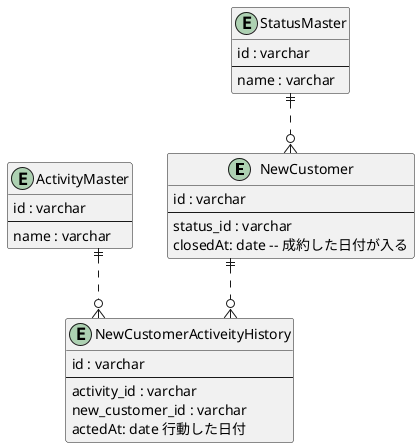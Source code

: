 @startuml


' avoid problems with angled crows feet
skinparam linetype ortho

entity "NewCustomer" as nc {
  id : varchar
  --
  status_id : varchar
  closedAt: date -- 成約した日付が入る
}

entity "NewCustomerActiveityHistory" as ncah {
  id : varchar
  --
  activity_id : varchar
  new_customer_id : varchar
  actedAt: date 行動した日付
}

entity "ActivityMaster" as am {
  id : varchar
  --
  name : varchar
}

entity "StatusMaster" as sm {
  id : varchar
  --
  name : varchar
}


nc ||..o{ ncah
am ||..o{ ncah
sm ||..o{ nc
@enduml
